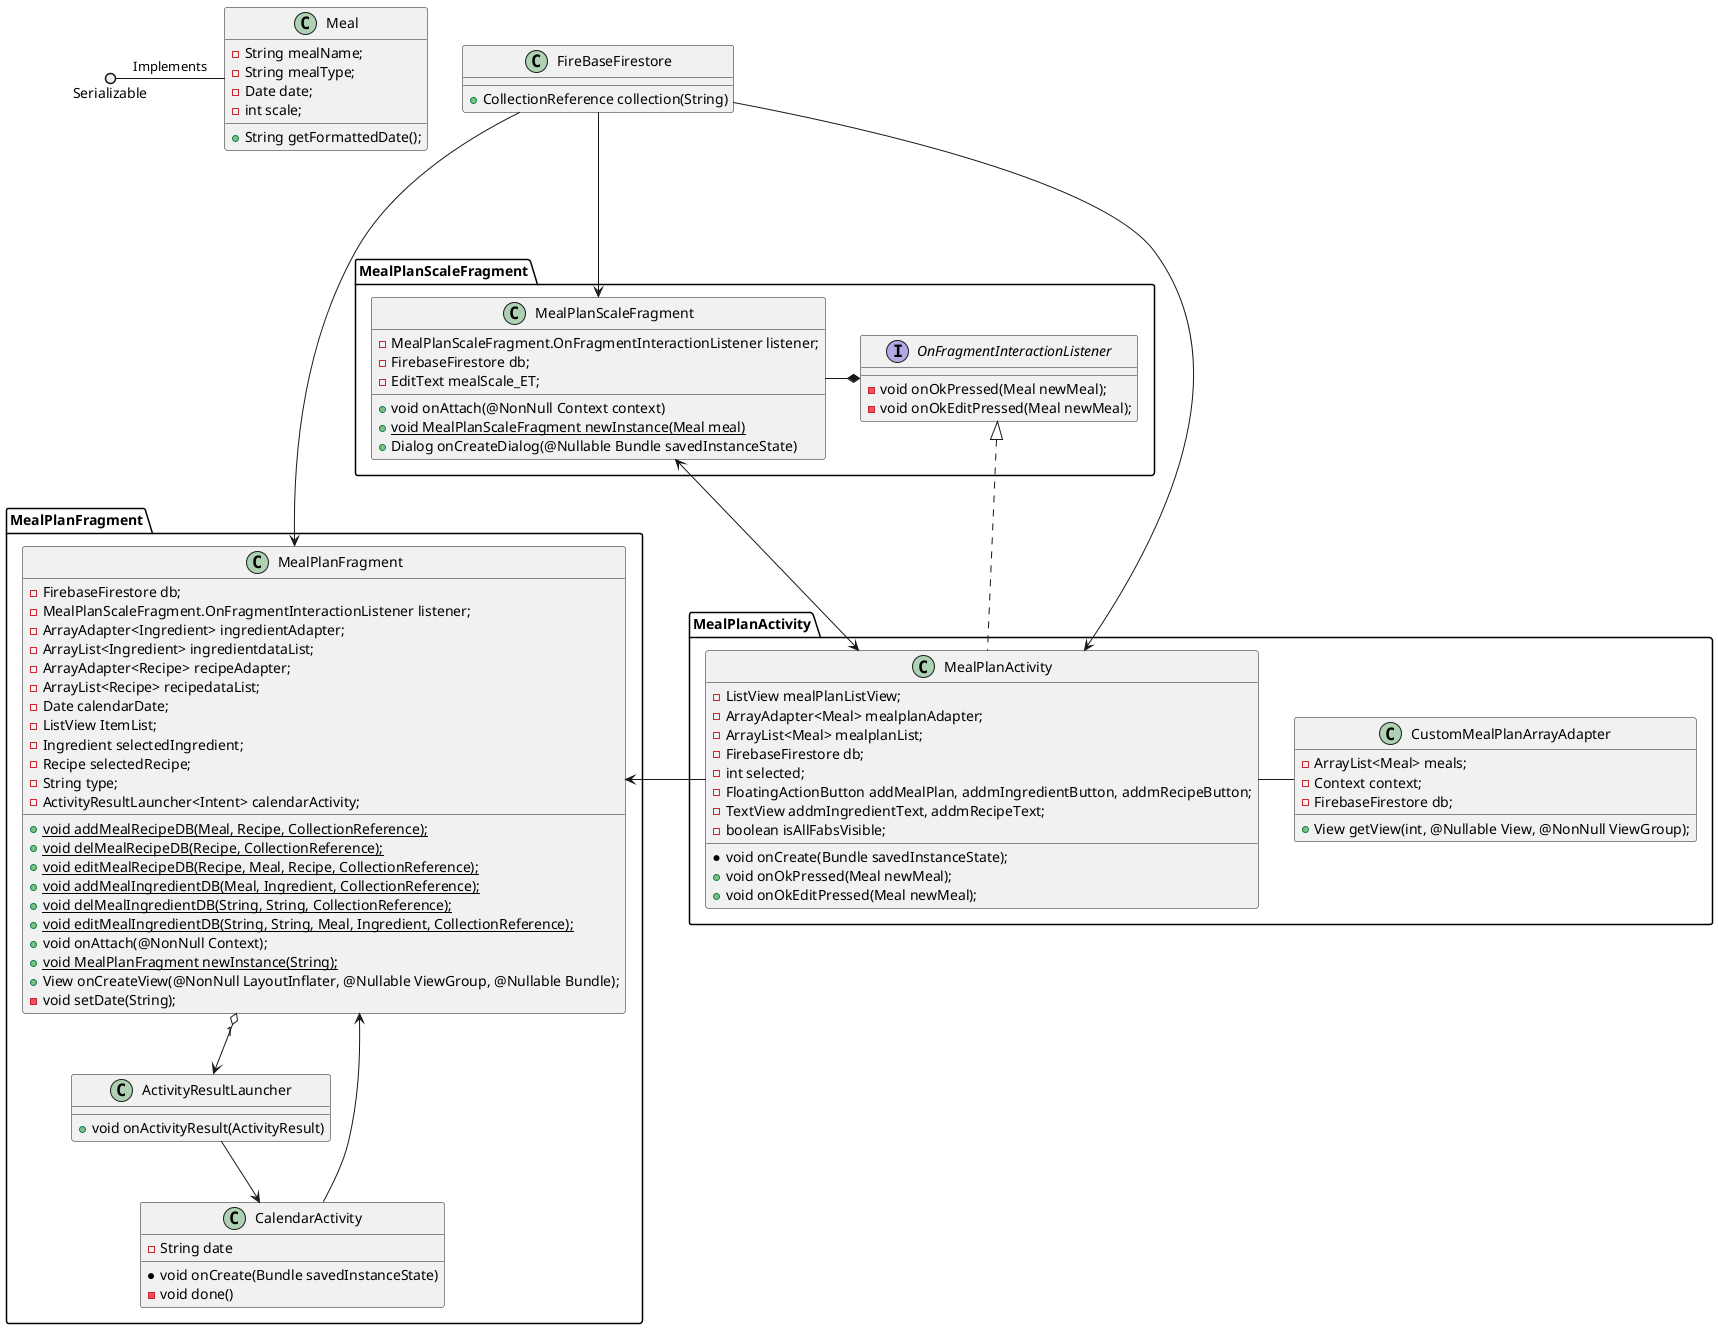 @startuml
'https://plantuml.com/class-diagram

class FireBaseFirestore
{
    +CollectionReference collection(String)
}

class MealPlanFragment.ActivityResultLauncher
{
    +void onActivityResult(ActivityResult)
}

class MealPlanActivity.CustomMealPlanArrayAdapter
{
    -ArrayList<Meal> meals;
    -Context context;
    -FirebaseFirestore db;
    +View getView(int, @Nullable View, @NonNull ViewGroup);
}

class Meal
{
    -String mealName;
    -String mealType;
    -Date date;
    -int scale;
    +String getFormattedDate();
}

class MealPlanActivity.MealPlanActivity implements MealPlanScaleFragment.OnFragmentInteractionListener
{
    -ListView mealPlanListView;
    -ArrayAdapter<Meal> mealplanAdapter;
    -ArrayList<Meal> mealplanList;
    -FirebaseFirestore db;
    -int selected;
    -FloatingActionButton addMealPlan, addmIngredientButton, addmRecipeButton;
    -TextView addmIngredientText, addmRecipeText;
    -boolean isAllFabsVisible;

    *void onCreate(Bundle savedInstanceState);
    +void onOkPressed(Meal newMeal);
    +void onOkEditPressed(Meal newMeal);
}

class MealPlanFragment.MealPlanFragment
{
    -FirebaseFirestore db;
    -MealPlanScaleFragment.OnFragmentInteractionListener listener;
    -ArrayAdapter<Ingredient> ingredientAdapter;
    -ArrayList<Ingredient> ingredientdataList;
    -ArrayAdapter<Recipe> recipeAdapter;
    -ArrayList<Recipe> recipedataList;
    -Date calendarDate;
    -ListView ItemList;
    -Ingredient selectedIngredient;
    -Recipe selectedRecipe;
    -String type;
    -ActivityResultLauncher<Intent> calendarActivity;

    +void {static} addMealRecipeDB(Meal, Recipe, CollectionReference);
    +void {static} delMealRecipeDB(Recipe, CollectionReference);
    +void {static} editMealRecipeDB(Recipe, Meal, Recipe, CollectionReference);
    +void {static} addMealIngredientDB(Meal, Ingredient, CollectionReference);
    +void {static} delMealIngredientDB(String, String, CollectionReference);
    +void {static} editMealIngredientDB(String, String, Meal, Ingredient, CollectionReference);
    +void onAttach(@NonNull Context);
    +void {static} MealPlanFragment newInstance(String);
    +View onCreateView(@NonNull LayoutInflater, @Nullable ViewGroup, @Nullable Bundle);
    -void setDate(String);
}

class MealPlanScaleFragment.MealPlanScaleFragment
{
    -MealPlanScaleFragment.OnFragmentInteractionListener listener;
    -FirebaseFirestore db;
    -EditText mealScale_ET;
    +void onAttach(@NonNull Context context)
    +void {static} MealPlanScaleFragment newInstance(Meal meal)
    +Dialog onCreateDialog(@Nullable Bundle savedInstanceState)
}

interface MealPlanScaleFragment.OnFragmentInteractionListener
{
    -void onOkPressed(Meal newMeal);
    -void onOkEditPressed(Meal newMeal);
}

class MealPlanFragment.CalendarActivity
{
    - String date
    * void onCreate(Bundle savedInstanceState)
    - void done()
}

Serializable ()- Meal : Implements

MealPlanFragment.MealPlanFragment "1" o--> MealPlanFragment.ActivityResultLauncher
MealPlanFragment.ActivityResultLauncher --> MealPlanFragment.CalendarActivity
MealPlanFragment.MealPlanFragment <-- MealPlanFragment.CalendarActivity

MealPlanActivity.MealPlanActivity -> MealPlanFragment.MealPlanFragment
MealPlanActivity.MealPlanActivity - MealPlanActivity.CustomMealPlanArrayAdapter
MealPlanScaleFragment.MealPlanScaleFragment <-> MealPlanActivity.MealPlanActivity
MealPlanScaleFragment.MealPlanScaleFragment -* MealPlanScaleFragment.OnFragmentInteractionListener

FireBaseFirestore -> MealPlanFragment.MealPlanFragment
FireBaseFirestore -> MealPlanActivity.MealPlanActivity
FireBaseFirestore ---> MealPlanScaleFragment.MealPlanScaleFragment

@enduml